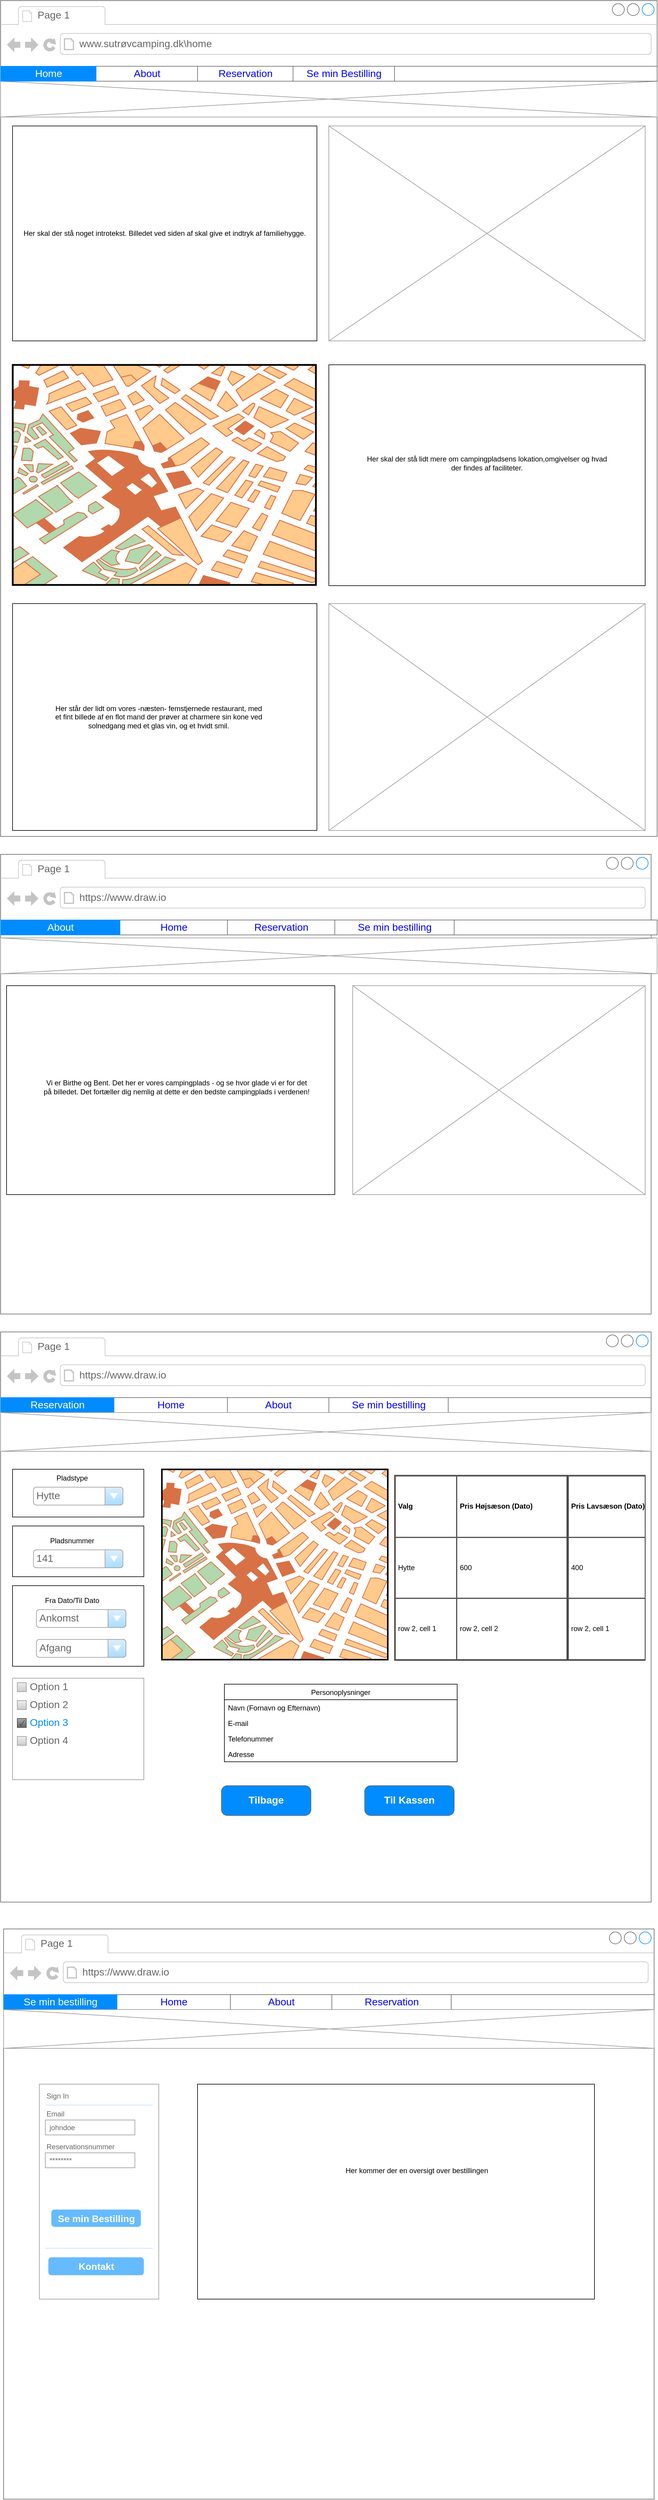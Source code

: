 <mxfile version="15.4.0" type="device"><diagram name="Page-1" id="2cc2dc42-3aac-f2a9-1cec-7a8b7cbee084"><mxGraphModel dx="2522" dy="1587" grid="1" gridSize="10" guides="1" tooltips="1" connect="1" arrows="1" fold="1" page="1" pageScale="1" pageWidth="1100" pageHeight="850" background="none" math="0" shadow="0"><root><mxCell id="0"/><mxCell id="1" parent="0"/><mxCell id="Y7QYXd62uFBSLfC6KbYf-22" value="" style="strokeWidth=1;shadow=0;dashed=0;align=center;html=1;shape=mxgraph.mockup.containers.browserWindow;rSize=0;strokeColor=#666666;strokeColor2=#008cff;strokeColor3=#c4c4c4;mainText=,;recursiveResize=0;" vertex="1" parent="1"><mxGeometry x="-20" y="-40" width="1100" height="1400" as="geometry"/></mxCell><mxCell id="Y7QYXd62uFBSLfC6KbYf-23" value="Page 1" style="strokeWidth=1;shadow=0;dashed=0;align=center;html=1;shape=mxgraph.mockup.containers.anchor;fontSize=17;fontColor=#666666;align=left;" vertex="1" parent="Y7QYXd62uFBSLfC6KbYf-22"><mxGeometry x="60" y="12" width="110" height="26" as="geometry"/></mxCell><mxCell id="Y7QYXd62uFBSLfC6KbYf-24" value="www.sutrøvcamping.dk\home" style="strokeWidth=1;shadow=0;dashed=0;align=center;html=1;shape=mxgraph.mockup.containers.anchor;rSize=0;fontSize=17;fontColor=#666666;align=left;" vertex="1" parent="Y7QYXd62uFBSLfC6KbYf-22"><mxGeometry x="130" y="60" width="250" height="26" as="geometry"/></mxCell><mxCell id="Y7QYXd62uFBSLfC6KbYf-25" value="" style="verticalLabelPosition=bottom;shadow=0;dashed=0;align=center;html=1;verticalAlign=top;strokeWidth=1;shape=mxgraph.mockup.graphics.simpleIcon;strokeColor=#999999;" vertex="1" parent="Y7QYXd62uFBSLfC6KbYf-22"><mxGeometry y="135" width="1100" height="60" as="geometry"/></mxCell><mxCell id="Y7QYXd62uFBSLfC6KbYf-26" value="" style="strokeWidth=1;shadow=0;dashed=0;align=center;html=1;shape=mxgraph.mockup.text.rrect;rSize=0;strokeColor=#666666;" vertex="1" parent="Y7QYXd62uFBSLfC6KbYf-22"><mxGeometry y="110" width="1100" height="25" as="geometry"/></mxCell><mxCell id="Y7QYXd62uFBSLfC6KbYf-27" value="About" style="strokeColor=inherit;fillColor=inherit;gradientColor=inherit;strokeWidth=1;shadow=0;dashed=0;align=center;html=1;shape=mxgraph.mockup.text.rrect;rSize=0;fontSize=17;fontColor=#0000ff;" vertex="1" parent="Y7QYXd62uFBSLfC6KbYf-26"><mxGeometry x="160" width="170" height="25" as="geometry"/></mxCell><mxCell id="Y7QYXd62uFBSLfC6KbYf-28" value="Reservation" style="strokeColor=inherit;fillColor=inherit;gradientColor=inherit;strokeWidth=1;shadow=0;dashed=0;align=center;html=1;shape=mxgraph.mockup.text.rrect;rSize=0;fontSize=17;fontColor=#0000ff;" vertex="1" parent="Y7QYXd62uFBSLfC6KbYf-26"><mxGeometry x="330" width="160" height="25" as="geometry"/></mxCell><mxCell id="Y7QYXd62uFBSLfC6KbYf-29" value="Se min Bestilling" style="strokeColor=inherit;fillColor=inherit;gradientColor=inherit;strokeWidth=1;shadow=0;dashed=0;align=center;html=1;shape=mxgraph.mockup.text.rrect;rSize=0;fontSize=17;fontColor=#0000ff;" vertex="1" parent="Y7QYXd62uFBSLfC6KbYf-26"><mxGeometry x="490" width="170" height="25" as="geometry"/></mxCell><mxCell id="Y7QYXd62uFBSLfC6KbYf-30" value="Home" style="strokeWidth=1;shadow=0;dashed=0;align=center;html=1;shape=mxgraph.mockup.text.rrect;rSize=0;fontSize=17;fontColor=#ffffff;fillColor=#008cff;strokeColor=#008cff;" vertex="1" parent="Y7QYXd62uFBSLfC6KbYf-26"><mxGeometry width="160" height="25" as="geometry"/></mxCell><mxCell id="Y7QYXd62uFBSLfC6KbYf-31" value="" style="verticalLabelPosition=bottom;shadow=0;dashed=0;align=center;html=1;verticalAlign=top;strokeWidth=1;shape=mxgraph.mockup.graphics.simpleIcon;strokeColor=#999999;" vertex="1" parent="Y7QYXd62uFBSLfC6KbYf-22"><mxGeometry x="550" y="210" width="530" height="360" as="geometry"/></mxCell><mxCell id="Y7QYXd62uFBSLfC6KbYf-33" value="" style="rounded=0;whiteSpace=wrap;html=1;" vertex="1" parent="Y7QYXd62uFBSLfC6KbYf-22"><mxGeometry x="20" y="210" width="510" height="360" as="geometry"/></mxCell><mxCell id="Y7QYXd62uFBSLfC6KbYf-32" value="Her skal der stå noget introtekst. Billedet ved siden af skal give et indtryk af familiehygge." style="text;html=1;strokeColor=none;fillColor=none;align=center;verticalAlign=middle;whiteSpace=wrap;rounded=0;" vertex="1" parent="Y7QYXd62uFBSLfC6KbYf-22"><mxGeometry x="20" y="210" width="510" height="360" as="geometry"/></mxCell><mxCell id="Y7QYXd62uFBSLfC6KbYf-37" value="" style="rounded=0;whiteSpace=wrap;html=1;" vertex="1" parent="Y7QYXd62uFBSLfC6KbYf-22"><mxGeometry x="550" y="610" width="530" height="370" as="geometry"/></mxCell><mxCell id="Y7QYXd62uFBSLfC6KbYf-38" value="" style="verticalLabelPosition=bottom;shadow=0;dashed=0;align=center;html=1;verticalAlign=top;strokeWidth=1;shape=mxgraph.mockup.misc.map;" vertex="1" parent="Y7QYXd62uFBSLfC6KbYf-22"><mxGeometry x="20" y="610" width="510" height="370" as="geometry"/></mxCell><mxCell id="Y7QYXd62uFBSLfC6KbYf-34" value="Her skal der stå lidt mere om campingpladsens lokation,omgivelser og hvad der findes af faciliteter." style="text;html=1;strokeColor=none;fillColor=none;align=center;verticalAlign=middle;whiteSpace=wrap;rounded=0;" vertex="1" parent="Y7QYXd62uFBSLfC6KbYf-22"><mxGeometry x="610" y="760" width="410" height="30" as="geometry"/></mxCell><mxCell id="Y7QYXd62uFBSLfC6KbYf-40" value="" style="verticalLabelPosition=bottom;shadow=0;dashed=0;align=center;html=1;verticalAlign=top;strokeWidth=1;shape=mxgraph.mockup.graphics.simpleIcon;strokeColor=#999999;" vertex="1" parent="Y7QYXd62uFBSLfC6KbYf-22"><mxGeometry x="550" y="1010" width="530" height="380" as="geometry"/></mxCell><mxCell id="Y7QYXd62uFBSLfC6KbYf-41" value="" style="rounded=0;whiteSpace=wrap;html=1;" vertex="1" parent="Y7QYXd62uFBSLfC6KbYf-22"><mxGeometry x="20" y="1010" width="510" height="380" as="geometry"/></mxCell><mxCell id="Y7QYXd62uFBSLfC6KbYf-42" value="Her står der lidt om vores -næsten- femstjernede restaurant, med et fint billede af en flot mand der prøver at charmere sin kone ved solnedgang med et glas vin, og et hvidt smil." style="text;html=1;strokeColor=none;fillColor=none;align=center;verticalAlign=middle;whiteSpace=wrap;rounded=0;" vertex="1" parent="Y7QYXd62uFBSLfC6KbYf-22"><mxGeometry x="90" y="1170" width="350" height="60" as="geometry"/></mxCell><mxCell id="Y7QYXd62uFBSLfC6KbYf-43" value="" style="strokeWidth=1;shadow=0;dashed=0;align=center;html=1;shape=mxgraph.mockup.containers.browserWindow;rSize=0;strokeColor=#666666;strokeColor2=#008cff;strokeColor3=#c4c4c4;mainText=,;recursiveResize=0;" vertex="1" parent="1"><mxGeometry x="-20" y="1390" width="1090" height="770" as="geometry"/></mxCell><mxCell id="Y7QYXd62uFBSLfC6KbYf-44" value="Page 1" style="strokeWidth=1;shadow=0;dashed=0;align=center;html=1;shape=mxgraph.mockup.containers.anchor;fontSize=17;fontColor=#666666;align=left;" vertex="1" parent="Y7QYXd62uFBSLfC6KbYf-43"><mxGeometry x="60" y="12" width="110" height="26" as="geometry"/></mxCell><mxCell id="Y7QYXd62uFBSLfC6KbYf-45" value="https://www.draw.io" style="strokeWidth=1;shadow=0;dashed=0;align=center;html=1;shape=mxgraph.mockup.containers.anchor;rSize=0;fontSize=17;fontColor=#666666;align=left;" vertex="1" parent="Y7QYXd62uFBSLfC6KbYf-43"><mxGeometry x="130" y="60" width="250" height="26" as="geometry"/></mxCell><mxCell id="Y7QYXd62uFBSLfC6KbYf-51" value="" style="verticalLabelPosition=bottom;shadow=0;dashed=0;align=center;html=1;verticalAlign=top;strokeWidth=1;shape=mxgraph.mockup.graphics.simpleIcon;strokeColor=#999999;" vertex="1" parent="Y7QYXd62uFBSLfC6KbYf-43"><mxGeometry y="140" width="1100" height="60" as="geometry"/></mxCell><mxCell id="Y7QYXd62uFBSLfC6KbYf-52" value="" style="verticalLabelPosition=bottom;shadow=0;dashed=0;align=center;html=1;verticalAlign=top;strokeWidth=1;shape=mxgraph.mockup.graphics.simpleIcon;strokeColor=#999999;" vertex="1" parent="Y7QYXd62uFBSLfC6KbYf-43"><mxGeometry x="590" y="220" width="490" height="350" as="geometry"/></mxCell><mxCell id="Y7QYXd62uFBSLfC6KbYf-53" value="" style="rounded=0;whiteSpace=wrap;html=1;" vertex="1" parent="Y7QYXd62uFBSLfC6KbYf-43"><mxGeometry x="10" y="220" width="550" height="350" as="geometry"/></mxCell><mxCell id="Y7QYXd62uFBSLfC6KbYf-54" value="Vi er Birthe og Bent. Det her er vores campingplads - og se hvor glade vi er for det på billedet. Det fortæller dig nemlig at dette er den bedste campingplads i verdenen!" style="text;html=1;strokeColor=none;fillColor=none;align=center;verticalAlign=middle;whiteSpace=wrap;rounded=0;" vertex="1" parent="Y7QYXd62uFBSLfC6KbYf-43"><mxGeometry x="70" y="290" width="450" height="200" as="geometry"/></mxCell><mxCell id="Y7QYXd62uFBSLfC6KbYf-46" value="" style="strokeWidth=1;shadow=0;dashed=0;align=center;html=1;shape=mxgraph.mockup.text.rrect;rSize=0;strokeColor=#666666;" vertex="1" parent="1"><mxGeometry x="-20" y="1500" width="1100" height="25" as="geometry"/></mxCell><mxCell id="Y7QYXd62uFBSLfC6KbYf-47" value="Home" style="strokeColor=inherit;fillColor=inherit;gradientColor=inherit;strokeWidth=1;shadow=0;dashed=0;align=center;html=1;shape=mxgraph.mockup.text.rrect;rSize=0;fontSize=17;fontColor=#0000ff;" vertex="1" parent="Y7QYXd62uFBSLfC6KbYf-46"><mxGeometry x="200" width="180" height="25" as="geometry"/></mxCell><mxCell id="Y7QYXd62uFBSLfC6KbYf-48" value="Reservation" style="strokeColor=inherit;fillColor=inherit;gradientColor=inherit;strokeWidth=1;shadow=0;dashed=0;align=center;html=1;shape=mxgraph.mockup.text.rrect;rSize=0;fontSize=17;fontColor=#0000ff;" vertex="1" parent="Y7QYXd62uFBSLfC6KbYf-46"><mxGeometry x="380" width="180" height="25" as="geometry"/></mxCell><mxCell id="Y7QYXd62uFBSLfC6KbYf-49" value="Se min bestilling" style="strokeColor=inherit;fillColor=inherit;gradientColor=inherit;strokeWidth=1;shadow=0;dashed=0;align=center;html=1;shape=mxgraph.mockup.text.rrect;rSize=0;fontSize=17;fontColor=#0000ff;" vertex="1" parent="Y7QYXd62uFBSLfC6KbYf-46"><mxGeometry x="560" width="200" height="25" as="geometry"/></mxCell><mxCell id="Y7QYXd62uFBSLfC6KbYf-50" value="About" style="strokeWidth=1;shadow=0;dashed=0;align=center;html=1;shape=mxgraph.mockup.text.rrect;rSize=0;fontSize=17;fontColor=#ffffff;fillColor=#008cff;strokeColor=#008cff;" vertex="1" parent="Y7QYXd62uFBSLfC6KbYf-46"><mxGeometry width="200" height="25" as="geometry"/></mxCell><mxCell id="Y7QYXd62uFBSLfC6KbYf-55" value="Ekst" style="strokeWidth=1;shadow=0;dashed=0;align=center;html=1;shape=mxgraph.mockup.containers.browserWindow;rSize=0;strokeColor=#666666;strokeColor2=#008cff;strokeColor3=#c4c4c4;mainText=,;recursiveResize=0;" vertex="1" parent="1"><mxGeometry x="-20" y="2190" width="1090" height="955" as="geometry"/></mxCell><mxCell id="Y7QYXd62uFBSLfC6KbYf-56" value="Page 1" style="strokeWidth=1;shadow=0;dashed=0;align=center;html=1;shape=mxgraph.mockup.containers.anchor;fontSize=17;fontColor=#666666;align=left;" vertex="1" parent="Y7QYXd62uFBSLfC6KbYf-55"><mxGeometry x="60" y="12" width="110" height="26" as="geometry"/></mxCell><mxCell id="Y7QYXd62uFBSLfC6KbYf-57" value="https://www.draw.io" style="strokeWidth=1;shadow=0;dashed=0;align=center;html=1;shape=mxgraph.mockup.containers.anchor;rSize=0;fontSize=17;fontColor=#666666;align=left;" vertex="1" parent="Y7QYXd62uFBSLfC6KbYf-55"><mxGeometry x="130" y="60" width="250" height="26" as="geometry"/></mxCell><mxCell id="Y7QYXd62uFBSLfC6KbYf-58" value="" style="strokeWidth=1;shadow=0;dashed=0;align=center;html=1;shape=mxgraph.mockup.text.rrect;rSize=0;strokeColor=#666666;" vertex="1" parent="Y7QYXd62uFBSLfC6KbYf-55"><mxGeometry y="110" width="1090" height="25" as="geometry"/></mxCell><mxCell id="Y7QYXd62uFBSLfC6KbYf-59" value="Home" style="strokeColor=inherit;fillColor=inherit;gradientColor=inherit;strokeWidth=1;shadow=0;dashed=0;align=center;html=1;shape=mxgraph.mockup.text.rrect;rSize=0;fontSize=17;fontColor=#0000ff;" vertex="1" parent="Y7QYXd62uFBSLfC6KbYf-58"><mxGeometry x="190" width="190" height="25" as="geometry"/></mxCell><mxCell id="Y7QYXd62uFBSLfC6KbYf-60" value="About" style="strokeColor=inherit;fillColor=inherit;gradientColor=inherit;strokeWidth=1;shadow=0;dashed=0;align=center;html=1;shape=mxgraph.mockup.text.rrect;rSize=0;fontSize=17;fontColor=#0000ff;" vertex="1" parent="Y7QYXd62uFBSLfC6KbYf-58"><mxGeometry x="380" width="170" height="25" as="geometry"/></mxCell><mxCell id="Y7QYXd62uFBSLfC6KbYf-61" value="Se min bestilling" style="strokeColor=inherit;fillColor=inherit;gradientColor=inherit;strokeWidth=1;shadow=0;dashed=0;align=center;html=1;shape=mxgraph.mockup.text.rrect;rSize=0;fontSize=17;fontColor=#0000ff;" vertex="1" parent="Y7QYXd62uFBSLfC6KbYf-58"><mxGeometry x="550" width="200" height="25" as="geometry"/></mxCell><mxCell id="Y7QYXd62uFBSLfC6KbYf-62" value="Reservation" style="strokeWidth=1;shadow=0;dashed=0;align=center;html=1;shape=mxgraph.mockup.text.rrect;rSize=0;fontSize=17;fontColor=#ffffff;fillColor=#008cff;strokeColor=#008cff;" vertex="1" parent="Y7QYXd62uFBSLfC6KbYf-58"><mxGeometry width="190" height="25" as="geometry"/></mxCell><mxCell id="Y7QYXd62uFBSLfC6KbYf-63" value="" style="verticalLabelPosition=bottom;shadow=0;dashed=0;align=center;html=1;verticalAlign=top;strokeWidth=1;shape=mxgraph.mockup.graphics.simpleIcon;strokeColor=#999999;" vertex="1" parent="Y7QYXd62uFBSLfC6KbYf-55"><mxGeometry y="135" width="1090" height="65" as="geometry"/></mxCell><mxCell id="Y7QYXd62uFBSLfC6KbYf-64" value="&lt;table cellpadding=&quot;4&quot; cellspacing=&quot;0&quot; border=&quot;1&quot; style=&quot;font-size: 1em ; width: 100% ; height: 100%&quot;&gt;&lt;tbody&gt;&lt;tr&gt;&lt;th&gt;Valg&lt;/th&gt;&lt;th&gt;Pris Højsæson (Dato)&lt;/th&gt;&lt;/tr&gt;&lt;tr&gt;&lt;td&gt;Hytte&lt;/td&gt;&lt;td&gt;600&lt;/td&gt;&lt;/tr&gt;&lt;tr&gt;&lt;td&gt;row 2, cell 1&lt;/td&gt;&lt;td&gt;row 2, cell 2&lt;/td&gt;&lt;/tr&gt;&lt;/tbody&gt;&lt;/table&gt; " style="verticalAlign=top;align=left;overflow=fill;fontSize=12;fontFamily=Helvetica;html=1" vertex="1" parent="Y7QYXd62uFBSLfC6KbYf-55"><mxGeometry x="660" y="240" width="290" height="310" as="geometry"/></mxCell><mxCell id="Y7QYXd62uFBSLfC6KbYf-65" value="&lt;table cellpadding=&quot;4&quot; cellspacing=&quot;0&quot; border=&quot;1&quot; style=&quot;font-size: 1em ; width: 100% ; height: 100%&quot;&gt;&lt;tbody&gt;&lt;tr&gt;&lt;th&gt;Pris Lavsæson (Dato)&lt;/th&gt;&lt;th&gt;&lt;/th&gt;&lt;/tr&gt;&lt;tr&gt;&lt;td&gt;400&lt;/td&gt;&lt;td&gt;row 1, cell 2&lt;/td&gt;&lt;/tr&gt;&lt;tr&gt;&lt;td&gt;row 2, cell 1&lt;/td&gt;&lt;td&gt;row 2, cell 2&lt;/td&gt;&lt;/tr&gt;&lt;/tbody&gt;&lt;/table&gt; " style="verticalAlign=top;align=left;overflow=fill;fontSize=12;fontFamily=Helvetica;html=1" vertex="1" parent="Y7QYXd62uFBSLfC6KbYf-55"><mxGeometry x="950" y="240" width="130" height="310" as="geometry"/></mxCell><mxCell id="Y7QYXd62uFBSLfC6KbYf-66" value="" style="rounded=0;whiteSpace=wrap;html=1;" vertex="1" parent="Y7QYXd62uFBSLfC6KbYf-55"><mxGeometry x="20" y="230" width="220" height="80" as="geometry"/></mxCell><mxCell id="Y7QYXd62uFBSLfC6KbYf-68" value="Hytte" style="strokeWidth=1;shadow=0;dashed=0;align=center;html=1;shape=mxgraph.mockup.forms.comboBox;strokeColor=#999999;fillColor=#ddeeff;align=left;fillColor2=#aaddff;mainText=;fontColor=#666666;fontSize=17;spacingLeft=3;" vertex="1" parent="Y7QYXd62uFBSLfC6KbYf-55"><mxGeometry x="55" y="260" width="150" height="30" as="geometry"/></mxCell><mxCell id="Y7QYXd62uFBSLfC6KbYf-69" value="Pladstype" style="text;html=1;strokeColor=none;fillColor=none;align=center;verticalAlign=middle;whiteSpace=wrap;rounded=0;" vertex="1" parent="Y7QYXd62uFBSLfC6KbYf-55"><mxGeometry x="90" y="230" width="60" height="30" as="geometry"/></mxCell><mxCell id="Y7QYXd62uFBSLfC6KbYf-70" value="" style="rounded=0;whiteSpace=wrap;html=1;" vertex="1" parent="Y7QYXd62uFBSLfC6KbYf-55"><mxGeometry x="20" y="325" width="220" height="85" as="geometry"/></mxCell><mxCell id="Y7QYXd62uFBSLfC6KbYf-71" value="" style="verticalLabelPosition=bottom;shadow=0;dashed=0;align=center;html=1;verticalAlign=top;strokeWidth=1;shape=mxgraph.mockup.misc.map;" vertex="1" parent="Y7QYXd62uFBSLfC6KbYf-55"><mxGeometry x="270" y="230" width="380" height="320" as="geometry"/></mxCell><mxCell id="Y7QYXd62uFBSLfC6KbYf-72" value="Pladsnummer" style="text;html=1;strokeColor=none;fillColor=none;align=center;verticalAlign=middle;whiteSpace=wrap;rounded=0;" vertex="1" parent="Y7QYXd62uFBSLfC6KbYf-55"><mxGeometry x="90" y="335" width="60" height="30" as="geometry"/></mxCell><mxCell id="Y7QYXd62uFBSLfC6KbYf-73" value="141" style="strokeWidth=1;shadow=0;dashed=0;align=center;html=1;shape=mxgraph.mockup.forms.comboBox;strokeColor=#999999;fillColor=#ddeeff;align=left;fillColor2=#aaddff;mainText=;fontColor=#666666;fontSize=17;spacingLeft=3;" vertex="1" parent="Y7QYXd62uFBSLfC6KbYf-55"><mxGeometry x="55" y="365" width="150" height="30" as="geometry"/></mxCell><mxCell id="Y7QYXd62uFBSLfC6KbYf-75" value="" style="rounded=0;whiteSpace=wrap;html=1;" vertex="1" parent="Y7QYXd62uFBSLfC6KbYf-55"><mxGeometry x="20" y="425" width="220" height="135" as="geometry"/></mxCell><mxCell id="Y7QYXd62uFBSLfC6KbYf-74" value="Fra Dato/Til Dato" style="text;html=1;strokeColor=none;fillColor=none;align=center;verticalAlign=middle;whiteSpace=wrap;rounded=0;" vertex="1" parent="Y7QYXd62uFBSLfC6KbYf-55"><mxGeometry x="65" y="435" width="110" height="30" as="geometry"/></mxCell><mxCell id="Y7QYXd62uFBSLfC6KbYf-76" value="Ankomst" style="strokeWidth=1;shadow=0;dashed=0;align=center;html=1;shape=mxgraph.mockup.forms.comboBox;strokeColor=#999999;fillColor=#ddeeff;align=left;fillColor2=#aaddff;mainText=;fontColor=#666666;fontSize=17;spacingLeft=3;" vertex="1" parent="Y7QYXd62uFBSLfC6KbYf-55"><mxGeometry x="60" y="465" width="150" height="30" as="geometry"/></mxCell><mxCell id="Y7QYXd62uFBSLfC6KbYf-77" value="Afgang" style="strokeWidth=1;shadow=0;dashed=0;align=center;html=1;shape=mxgraph.mockup.forms.comboBox;strokeColor=#999999;fillColor=#ddeeff;align=left;fillColor2=#aaddff;mainText=;fontColor=#666666;fontSize=17;spacingLeft=3;" vertex="1" parent="Y7QYXd62uFBSLfC6KbYf-55"><mxGeometry x="60" y="515" width="150" height="30" as="geometry"/></mxCell><mxCell id="Y7QYXd62uFBSLfC6KbYf-78" value="Personoplysninger" style="swimlane;fontStyle=0;childLayout=stackLayout;horizontal=1;startSize=26;fillColor=none;horizontalStack=0;resizeParent=1;resizeParentMax=0;resizeLast=0;collapsible=1;marginBottom=0;" vertex="1" parent="Y7QYXd62uFBSLfC6KbYf-55"><mxGeometry x="375" y="590" width="390" height="130" as="geometry"/></mxCell><mxCell id="Y7QYXd62uFBSLfC6KbYf-79" value="Navn (Fornavn og Efternavn)" style="text;strokeColor=none;fillColor=none;align=left;verticalAlign=top;spacingLeft=4;spacingRight=4;overflow=hidden;rotatable=0;points=[[0,0.5],[1,0.5]];portConstraint=eastwest;" vertex="1" parent="Y7QYXd62uFBSLfC6KbYf-78"><mxGeometry y="26" width="390" height="26" as="geometry"/></mxCell><mxCell id="Y7QYXd62uFBSLfC6KbYf-80" value="E-mail" style="text;strokeColor=none;fillColor=none;align=left;verticalAlign=top;spacingLeft=4;spacingRight=4;overflow=hidden;rotatable=0;points=[[0,0.5],[1,0.5]];portConstraint=eastwest;" vertex="1" parent="Y7QYXd62uFBSLfC6KbYf-78"><mxGeometry y="52" width="390" height="26" as="geometry"/></mxCell><mxCell id="Y7QYXd62uFBSLfC6KbYf-81" value="Telefonummer" style="text;strokeColor=none;fillColor=none;align=left;verticalAlign=top;spacingLeft=4;spacingRight=4;overflow=hidden;rotatable=0;points=[[0,0.5],[1,0.5]];portConstraint=eastwest;" vertex="1" parent="Y7QYXd62uFBSLfC6KbYf-78"><mxGeometry y="78" width="390" height="26" as="geometry"/></mxCell><mxCell id="Y7QYXd62uFBSLfC6KbYf-82" value="Adresse" style="text;strokeColor=none;fillColor=none;align=left;verticalAlign=top;spacingLeft=4;spacingRight=4;overflow=hidden;rotatable=0;points=[[0,0.5],[1,0.5]];portConstraint=eastwest;" vertex="1" parent="Y7QYXd62uFBSLfC6KbYf-78"><mxGeometry y="104" width="390" height="26" as="geometry"/></mxCell><mxCell id="Y7QYXd62uFBSLfC6KbYf-85" value="Tilbage" style="strokeWidth=1;shadow=0;dashed=0;align=center;html=1;shape=mxgraph.mockup.buttons.button;strokeColor=#666666;fontColor=#ffffff;mainText=;buttonStyle=round;fontSize=17;fontStyle=1;fillColor=#008cff;whiteSpace=wrap;" vertex="1" parent="Y7QYXd62uFBSLfC6KbYf-55"><mxGeometry x="370" y="760" width="150" height="50" as="geometry"/></mxCell><mxCell id="Y7QYXd62uFBSLfC6KbYf-86" value="Til Kassen" style="strokeWidth=1;shadow=0;dashed=0;align=center;html=1;shape=mxgraph.mockup.buttons.button;strokeColor=#666666;fontColor=#ffffff;mainText=;buttonStyle=round;fontSize=17;fontStyle=1;fillColor=#008cff;whiteSpace=wrap;" vertex="1" parent="Y7QYXd62uFBSLfC6KbYf-55"><mxGeometry x="610" y="760" width="150" height="50" as="geometry"/></mxCell><mxCell id="Y7QYXd62uFBSLfC6KbYf-87" value="" style="strokeWidth=1;shadow=0;dashed=0;align=center;html=1;shape=mxgraph.mockup.forms.rrect;rSize=0;strokeColor=#999999;fillColor=#ffffff;recursiveResize=0;" vertex="1" parent="Y7QYXd62uFBSLfC6KbYf-55"><mxGeometry x="20" y="580" width="220" height="170" as="geometry"/></mxCell><mxCell id="Y7QYXd62uFBSLfC6KbYf-88" value="Option 1" style="strokeWidth=1;shadow=0;dashed=0;align=center;html=1;shape=mxgraph.mockup.forms.rrect;rSize=0;fillColor=#eeeeee;strokeColor=#999999;gradientColor=#cccccc;align=left;spacingLeft=4;fontSize=17;fontColor=#666666;labelPosition=right;" vertex="1" parent="Y7QYXd62uFBSLfC6KbYf-87"><mxGeometry x="8" y="7.5" width="15" height="15" as="geometry"/></mxCell><mxCell id="Y7QYXd62uFBSLfC6KbYf-89" value="Option 2" style="strokeWidth=1;shadow=0;dashed=0;align=center;html=1;shape=mxgraph.mockup.forms.rrect;rSize=0;fillColor=#eeeeee;strokeColor=#999999;gradientColor=#cccccc;align=left;spacingLeft=4;fontSize=17;fontColor=#666666;labelPosition=right;" vertex="1" parent="Y7QYXd62uFBSLfC6KbYf-87"><mxGeometry x="8" y="37.5" width="15" height="15" as="geometry"/></mxCell><mxCell id="Y7QYXd62uFBSLfC6KbYf-90" value="Option 3" style="strokeWidth=1;shadow=0;dashed=0;align=center;html=1;shape=mxgraph.mockup.forms.checkbox;rSize=0;resizable=0;fillColor=#aaaaaa;strokeColor=#444444;gradientColor=#666666;align=left;spacingLeft=4;fontSize=17;fontColor=#008cff;labelPosition=right;" vertex="1" parent="Y7QYXd62uFBSLfC6KbYf-87"><mxGeometry x="8" y="67.5" width="15" height="15" as="geometry"/></mxCell><mxCell id="Y7QYXd62uFBSLfC6KbYf-91" value="Option 4" style="strokeWidth=1;shadow=0;dashed=0;align=center;html=1;shape=mxgraph.mockup.forms.rrect;rSize=0;fillColor=#eeeeee;strokeColor=#999999;gradientColor=#cccccc;align=left;spacingLeft=4;fontSize=17;fontColor=#666666;labelPosition=right;" vertex="1" parent="Y7QYXd62uFBSLfC6KbYf-87"><mxGeometry x="8" y="97.5" width="15" height="15" as="geometry"/></mxCell><mxCell id="Y7QYXd62uFBSLfC6KbYf-92" value="" style="strokeWidth=1;shadow=0;dashed=0;align=center;html=1;shape=mxgraph.mockup.containers.browserWindow;rSize=0;strokeColor=#666666;strokeColor2=#008cff;strokeColor3=#c4c4c4;mainText=,;recursiveResize=0;" vertex="1" parent="1"><mxGeometry x="-15" y="3190" width="1090" height="955" as="geometry"/></mxCell><mxCell id="Y7QYXd62uFBSLfC6KbYf-93" value="Page 1" style="strokeWidth=1;shadow=0;dashed=0;align=center;html=1;shape=mxgraph.mockup.containers.anchor;fontSize=17;fontColor=#666666;align=left;" vertex="1" parent="Y7QYXd62uFBSLfC6KbYf-92"><mxGeometry x="60" y="12" width="110" height="26" as="geometry"/></mxCell><mxCell id="Y7QYXd62uFBSLfC6KbYf-94" value="https://www.draw.io" style="strokeWidth=1;shadow=0;dashed=0;align=center;html=1;shape=mxgraph.mockup.containers.anchor;rSize=0;fontSize=17;fontColor=#666666;align=left;" vertex="1" parent="Y7QYXd62uFBSLfC6KbYf-92"><mxGeometry x="130" y="60" width="250" height="26" as="geometry"/></mxCell><mxCell id="Y7QYXd62uFBSLfC6KbYf-95" value="" style="strokeWidth=1;shadow=0;dashed=0;align=center;html=1;shape=mxgraph.mockup.text.rrect;rSize=0;strokeColor=#666666;" vertex="1" parent="Y7QYXd62uFBSLfC6KbYf-92"><mxGeometry y="110" width="1090" height="25" as="geometry"/></mxCell><mxCell id="Y7QYXd62uFBSLfC6KbYf-96" value="Home" style="strokeColor=inherit;fillColor=inherit;gradientColor=inherit;strokeWidth=1;shadow=0;dashed=0;align=center;html=1;shape=mxgraph.mockup.text.rrect;rSize=0;fontSize=17;fontColor=#0000ff;" vertex="1" parent="Y7QYXd62uFBSLfC6KbYf-95"><mxGeometry x="190" width="190" height="25" as="geometry"/></mxCell><mxCell id="Y7QYXd62uFBSLfC6KbYf-97" value="About" style="strokeColor=inherit;fillColor=inherit;gradientColor=inherit;strokeWidth=1;shadow=0;dashed=0;align=center;html=1;shape=mxgraph.mockup.text.rrect;rSize=0;fontSize=17;fontColor=#0000ff;" vertex="1" parent="Y7QYXd62uFBSLfC6KbYf-95"><mxGeometry x="380" width="170" height="25" as="geometry"/></mxCell><mxCell id="Y7QYXd62uFBSLfC6KbYf-98" value="Reservation" style="strokeColor=inherit;fillColor=inherit;gradientColor=inherit;strokeWidth=1;shadow=0;dashed=0;align=center;html=1;shape=mxgraph.mockup.text.rrect;rSize=0;fontSize=17;fontColor=#0000ff;" vertex="1" parent="Y7QYXd62uFBSLfC6KbYf-95"><mxGeometry x="550" width="200" height="25" as="geometry"/></mxCell><mxCell id="Y7QYXd62uFBSLfC6KbYf-99" value="Se min bestilling" style="strokeWidth=1;shadow=0;dashed=0;align=center;html=1;shape=mxgraph.mockup.text.rrect;rSize=0;fontSize=17;fontColor=#ffffff;fillColor=#008cff;strokeColor=#008cff;" vertex="1" parent="Y7QYXd62uFBSLfC6KbYf-95"><mxGeometry width="190" height="25" as="geometry"/></mxCell><mxCell id="Y7QYXd62uFBSLfC6KbYf-100" value="" style="verticalLabelPosition=bottom;shadow=0;dashed=0;align=center;html=1;verticalAlign=top;strokeWidth=1;shape=mxgraph.mockup.graphics.simpleIcon;strokeColor=#999999;" vertex="1" parent="Y7QYXd62uFBSLfC6KbYf-92"><mxGeometry y="135" width="1090" height="65" as="geometry"/></mxCell><mxCell id="Y7QYXd62uFBSLfC6KbYf-126" value="" style="strokeWidth=1;shadow=0;dashed=0;align=center;html=1;shape=mxgraph.mockup.forms.rrect;rSize=0;strokeColor=#999999;fillColor=#ffffff;" vertex="1" parent="Y7QYXd62uFBSLfC6KbYf-92"><mxGeometry x="60" y="260" width="200" height="360" as="geometry"/></mxCell><mxCell id="Y7QYXd62uFBSLfC6KbYf-127" value="Sign In" style="strokeWidth=1;shadow=0;dashed=0;align=center;html=1;shape=mxgraph.mockup.forms.anchor;fontSize=12;fontColor=#666666;align=left;resizeWidth=1;spacingLeft=0;" vertex="1" parent="Y7QYXd62uFBSLfC6KbYf-126"><mxGeometry width="100" height="20" relative="1" as="geometry"><mxPoint x="10" y="10" as="offset"/></mxGeometry></mxCell><mxCell id="Y7QYXd62uFBSLfC6KbYf-128" value="" style="shape=line;strokeColor=#ddeeff;strokeWidth=2;html=1;resizeWidth=1;" vertex="1" parent="Y7QYXd62uFBSLfC6KbYf-126"><mxGeometry width="180" height="10" relative="1" as="geometry"><mxPoint x="10" y="30" as="offset"/></mxGeometry></mxCell><mxCell id="Y7QYXd62uFBSLfC6KbYf-129" value="Email" style="strokeWidth=1;shadow=0;dashed=0;align=center;html=1;shape=mxgraph.mockup.forms.anchor;fontSize=12;fontColor=#666666;align=left;resizeWidth=1;spacingLeft=0;" vertex="1" parent="Y7QYXd62uFBSLfC6KbYf-126"><mxGeometry width="100" height="20" relative="1" as="geometry"><mxPoint x="10" y="40" as="offset"/></mxGeometry></mxCell><mxCell id="Y7QYXd62uFBSLfC6KbYf-130" value="johndoe" style="strokeWidth=1;shadow=0;dashed=0;align=center;html=1;shape=mxgraph.mockup.forms.rrect;rSize=0;strokeColor=#999999;fontColor=#666666;align=left;spacingLeft=5;resizeWidth=1;" vertex="1" parent="Y7QYXd62uFBSLfC6KbYf-126"><mxGeometry width="150" height="25" relative="1" as="geometry"><mxPoint x="10" y="60" as="offset"/></mxGeometry></mxCell><mxCell id="Y7QYXd62uFBSLfC6KbYf-131" value="Reservationsnummer" style="strokeWidth=1;shadow=0;dashed=0;align=center;html=1;shape=mxgraph.mockup.forms.anchor;fontSize=12;fontColor=#666666;align=left;resizeWidth=1;spacingLeft=0;" vertex="1" parent="Y7QYXd62uFBSLfC6KbYf-126"><mxGeometry width="100" height="20" relative="1" as="geometry"><mxPoint x="10" y="95" as="offset"/></mxGeometry></mxCell><mxCell id="Y7QYXd62uFBSLfC6KbYf-132" value="********" style="strokeWidth=1;shadow=0;dashed=0;align=center;html=1;shape=mxgraph.mockup.forms.rrect;rSize=0;strokeColor=#999999;fontColor=#666666;align=left;spacingLeft=5;resizeWidth=1;" vertex="1" parent="Y7QYXd62uFBSLfC6KbYf-126"><mxGeometry width="150" height="25" relative="1" as="geometry"><mxPoint x="10" y="115" as="offset"/></mxGeometry></mxCell><mxCell id="Y7QYXd62uFBSLfC6KbYf-133" value="Se min Bestilling" style="strokeWidth=1;shadow=0;dashed=0;align=center;html=1;shape=mxgraph.mockup.forms.rrect;rSize=5;strokeColor=none;fontColor=#ffffff;fillColor=#66bbff;fontSize=16;fontStyle=1;" vertex="1" parent="Y7QYXd62uFBSLfC6KbYf-126"><mxGeometry y="1" width="150" height="29" relative="1" as="geometry"><mxPoint x="20" y="-150" as="offset"/></mxGeometry></mxCell><mxCell id="Y7QYXd62uFBSLfC6KbYf-134" value="" style="strokeWidth=1;shadow=0;dashed=0;align=center;html=1;shape=mxgraph.mockup.forms.anchor;fontSize=12;fontColor=#9999ff;align=left;spacingLeft=0;fontStyle=4;resizeWidth=1;" vertex="1" parent="Y7QYXd62uFBSLfC6KbYf-126"><mxGeometry y="1" width="150" height="20" relative="1" as="geometry"><mxPoint x="10" y="-110" as="offset"/></mxGeometry></mxCell><mxCell id="Y7QYXd62uFBSLfC6KbYf-135" value="" style="shape=line;strokeColor=#ddeeff;strokeWidth=2;html=1;resizeWidth=1;" vertex="1" parent="Y7QYXd62uFBSLfC6KbYf-126"><mxGeometry y="1" width="180" height="10" relative="1" as="geometry"><mxPoint x="10" y="-90" as="offset"/></mxGeometry></mxCell><mxCell id="Y7QYXd62uFBSLfC6KbYf-136" value="" style="strokeWidth=1;shadow=0;dashed=0;align=center;html=1;shape=mxgraph.mockup.forms.anchor;fontSize=12;fontColor=#666666;align=left;spacingLeft=0;resizeWidth=1;" vertex="1" parent="Y7QYXd62uFBSLfC6KbYf-126"><mxGeometry y="1" width="150" height="20" relative="1" as="geometry"><mxPoint x="10" y="-70" as="offset"/></mxGeometry></mxCell><mxCell id="Y7QYXd62uFBSLfC6KbYf-137" value="Kontakt" style="strokeWidth=1;shadow=0;dashed=0;align=center;html=1;shape=mxgraph.mockup.forms.rrect;rSize=5;strokeColor=none;fontColor=#ffffff;fillColor=#66bbff;fontSize=16;fontStyle=1;" vertex="1" parent="Y7QYXd62uFBSLfC6KbYf-126"><mxGeometry y="1" width="160" height="30" relative="1" as="geometry"><mxPoint x="15" y="-70" as="offset"/></mxGeometry></mxCell><mxCell id="Y7QYXd62uFBSLfC6KbYf-138" value="" style="rounded=0;whiteSpace=wrap;html=1;" vertex="1" parent="Y7QYXd62uFBSLfC6KbYf-92"><mxGeometry x="325" y="260" width="665" height="360" as="geometry"/></mxCell><mxCell id="Y7QYXd62uFBSLfC6KbYf-139" value="Her kommer der en oversigt over bestillingen" style="text;html=1;strokeColor=none;fillColor=none;align=center;verticalAlign=middle;whiteSpace=wrap;rounded=0;" vertex="1" parent="Y7QYXd62uFBSLfC6KbYf-92"><mxGeometry x="555" y="390" width="275" height="30" as="geometry"/></mxCell></root></mxGraphModel></diagram></mxfile>